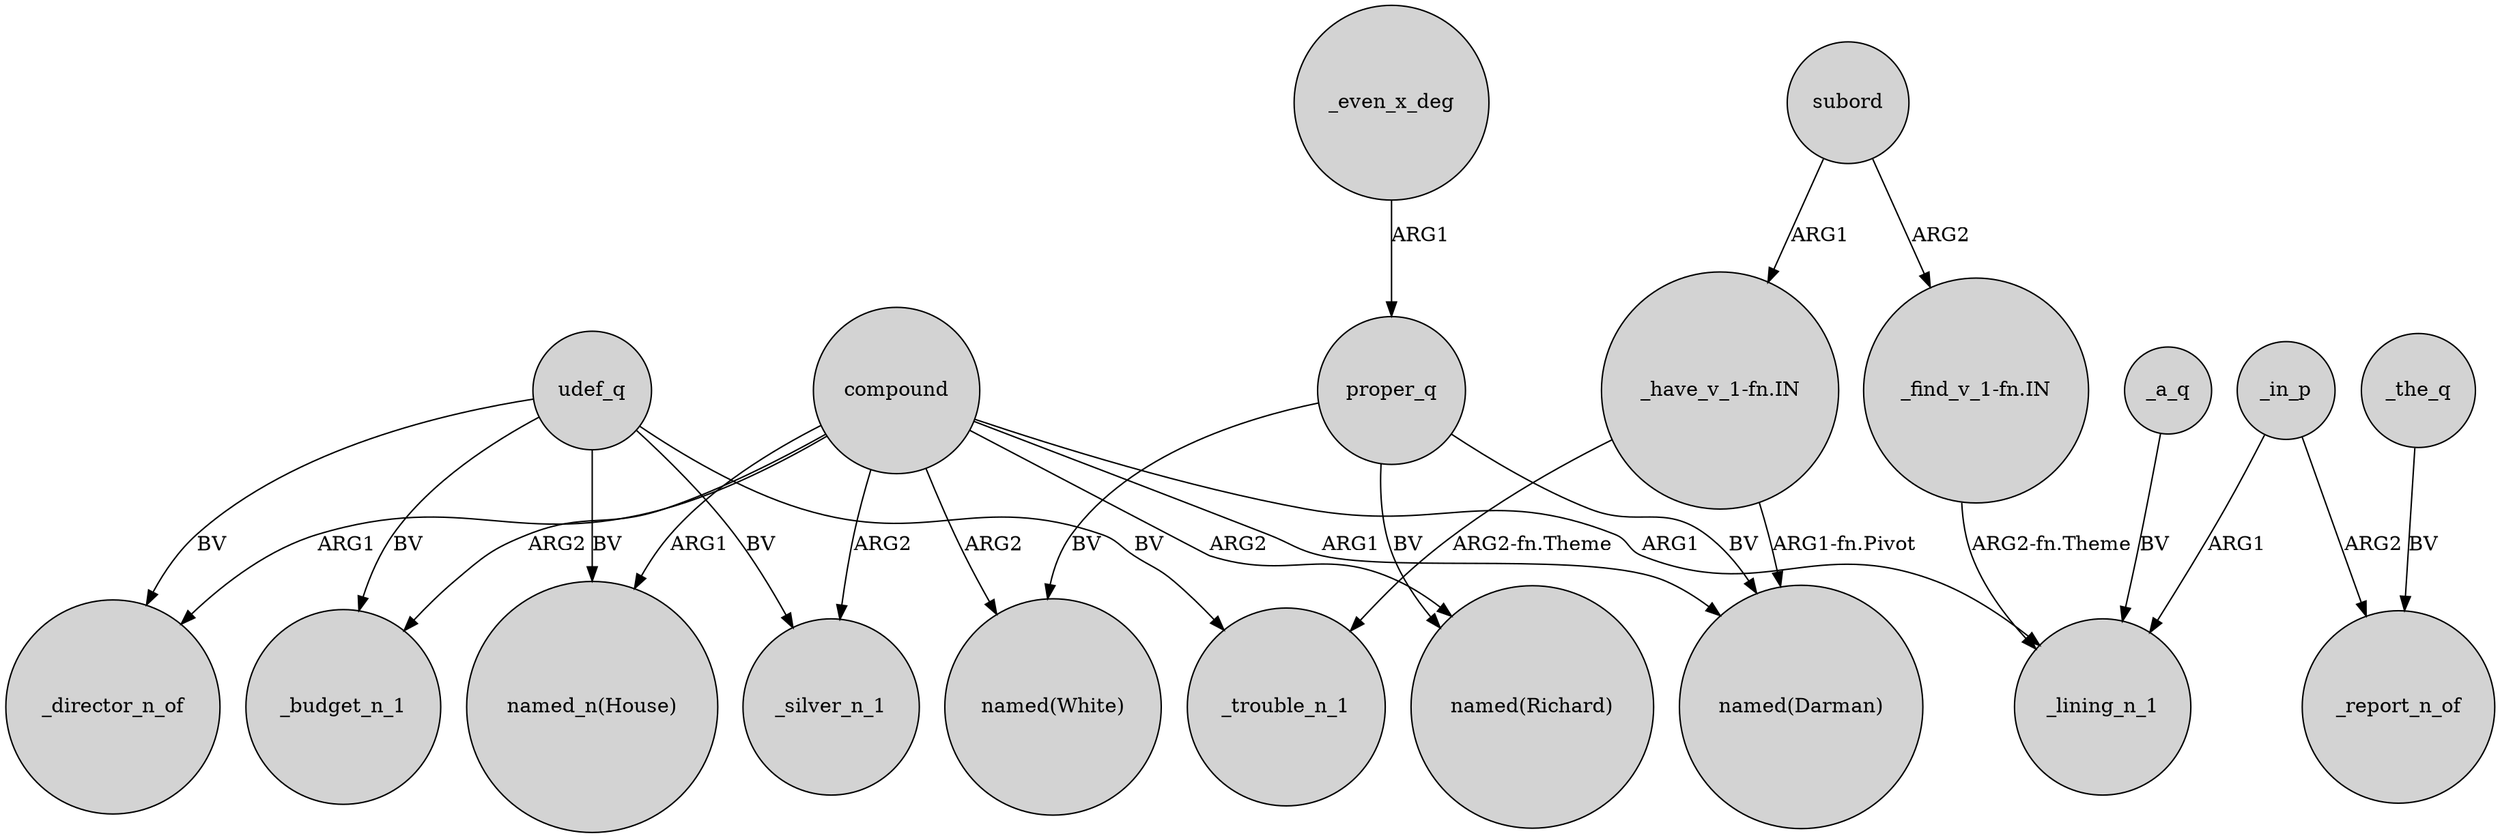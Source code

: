 digraph {
	node [shape=circle style=filled]
	udef_q -> "named_n(House)" [label=BV]
	_even_x_deg -> proper_q [label=ARG1]
	"_have_v_1-fn.IN" -> _trouble_n_1 [label="ARG2-fn.Theme"]
	_in_p -> _report_n_of [label=ARG2]
	"_have_v_1-fn.IN" -> "named(Darman)" [label="ARG1-fn.Pivot"]
	compound -> "named(Richard)" [label=ARG2]
	compound -> "named(White)" [label=ARG2]
	compound -> "named_n(House)" [label=ARG1]
	compound -> _budget_n_1 [label=ARG2]
	udef_q -> _trouble_n_1 [label=BV]
	proper_q -> "named(White)" [label=BV]
	proper_q -> "named(Richard)" [label=BV]
	_the_q -> _report_n_of [label=BV]
	_a_q -> _lining_n_1 [label=BV]
	udef_q -> _budget_n_1 [label=BV]
	"_find_v_1-fn.IN" -> _lining_n_1 [label="ARG2-fn.Theme"]
	subord -> "_find_v_1-fn.IN" [label=ARG2]
	compound -> "named(Darman)" [label=ARG1]
	subord -> "_have_v_1-fn.IN" [label=ARG1]
	compound -> _silver_n_1 [label=ARG2]
	compound -> _director_n_of [label=ARG1]
	compound -> _lining_n_1 [label=ARG1]
	_in_p -> _lining_n_1 [label=ARG1]
	udef_q -> _director_n_of [label=BV]
	udef_q -> _silver_n_1 [label=BV]
	proper_q -> "named(Darman)" [label=BV]
}
